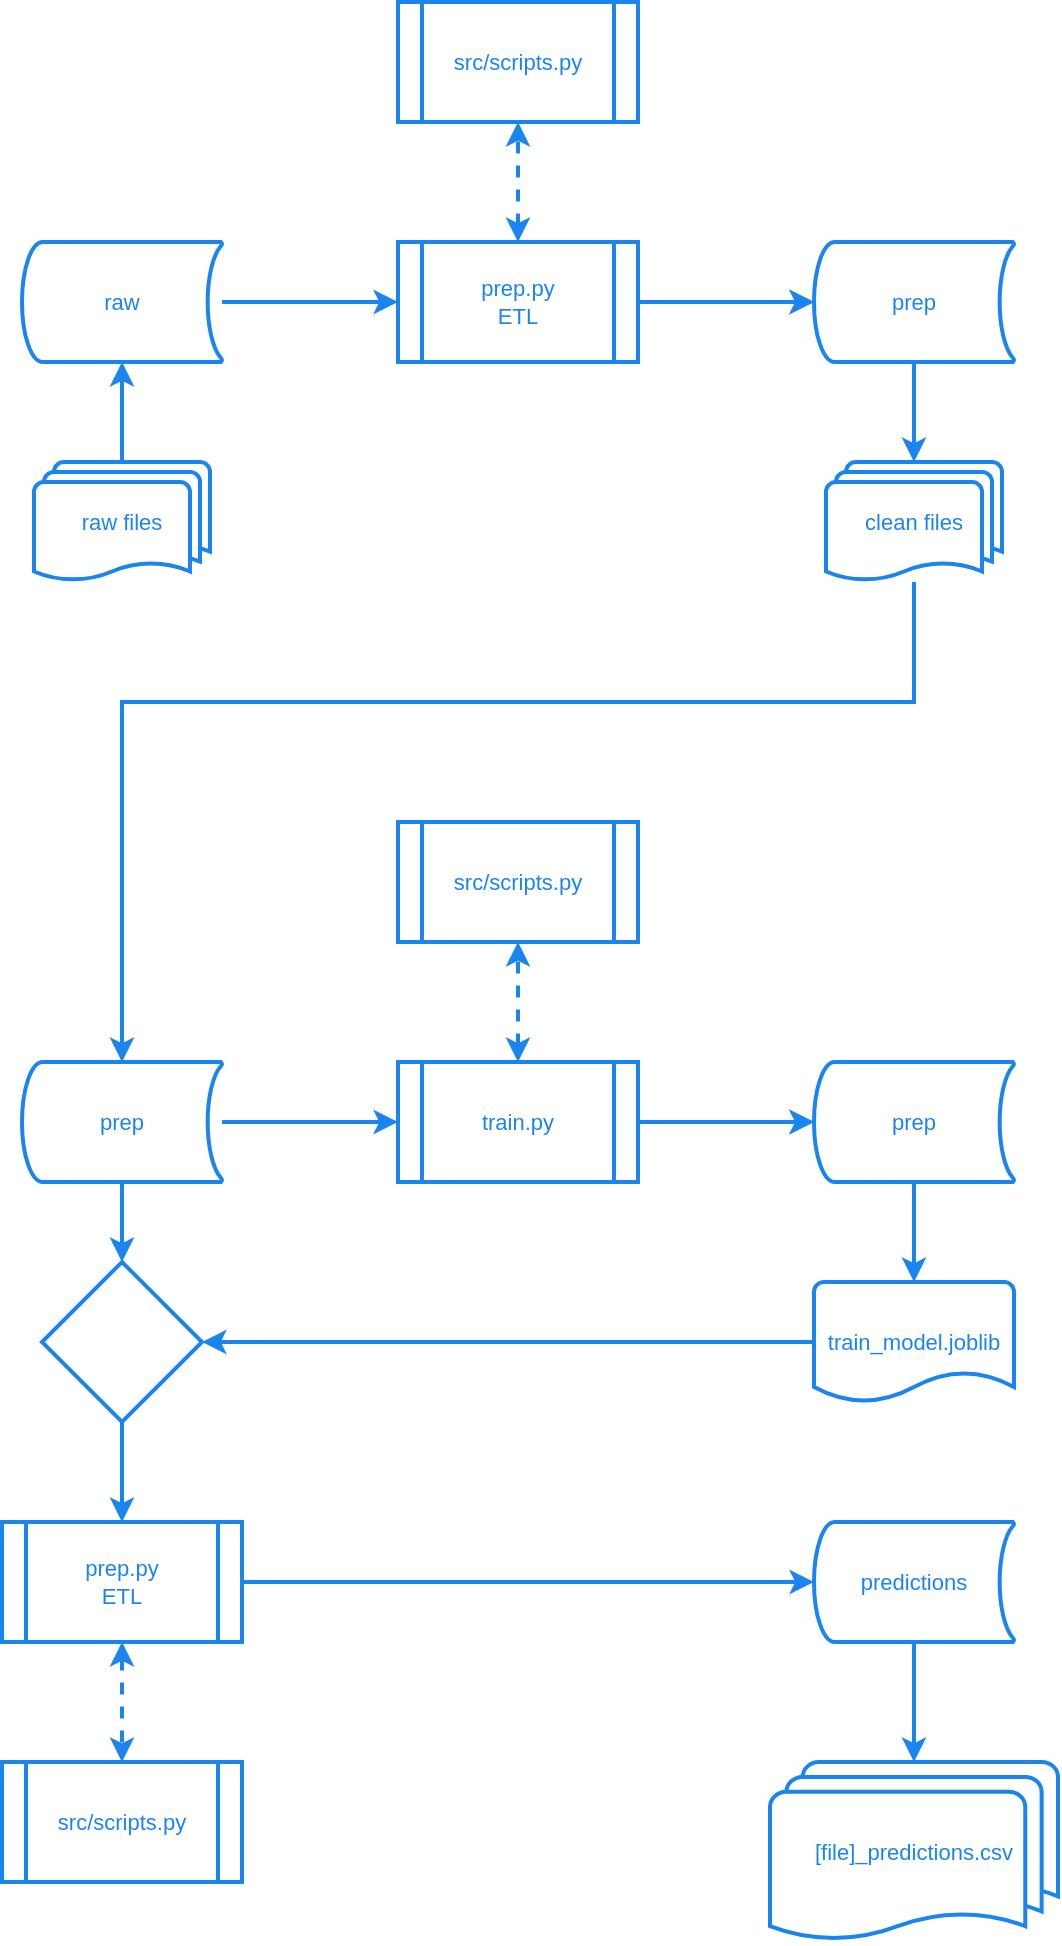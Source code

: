 <mxfile version="23.1.5" type="device">
  <diagram name="Página-1" id="FPsZZBQrPHzei5Uk8WKl">
    <mxGraphModel dx="1434" dy="844" grid="1" gridSize="10" guides="1" tooltips="1" connect="1" arrows="1" fold="1" page="1" pageScale="1" pageWidth="827" pageHeight="1169" math="0" shadow="0">
      <root>
        <mxCell id="0" />
        <mxCell id="1" parent="0" />
        <mxCell id="IT-KUPOSkaaKSR2KjbaR-18" value="prep" style="strokeWidth=2;html=1;shape=mxgraph.flowchart.stored_data;whiteSpace=wrap;container=0;fontSize=11;strokeColor=#1A85F0;fontColor=#1A85F0;" parent="1" vertex="1">
          <mxGeometry x="44" y="590" width="100" height="60" as="geometry" />
        </mxCell>
        <mxCell id="IT-KUPOSkaaKSR2KjbaR-20" value="train.py" style="shape=process;whiteSpace=wrap;html=1;backgroundOutline=1;container=0;fontSize=11;strokeWidth=2;strokeColor=#1A85F0;fontColor=#1A85F0;" parent="1" vertex="1">
          <mxGeometry x="232" y="590" width="120" height="60" as="geometry" />
        </mxCell>
        <mxCell id="IT-KUPOSkaaKSR2KjbaR-21" value="prep" style="strokeWidth=2;html=1;shape=mxgraph.flowchart.stored_data;whiteSpace=wrap;container=0;fontSize=11;strokeColor=#1A85F0;fontColor=#1A85F0;" parent="1" vertex="1">
          <mxGeometry x="440" y="590" width="100" height="60" as="geometry" />
        </mxCell>
        <mxCell id="IT-KUPOSkaaKSR2KjbaR-23" value="" style="endArrow=classic;html=1;rounded=0;fontSize=11;edgeStyle=orthogonalEdgeStyle;strokeWidth=2;strokeColor=#1A85F0;fontColor=#1A85F0;" parent="1" source="IT-KUPOSkaaKSR2KjbaR-8" target="IT-KUPOSkaaKSR2KjbaR-18" edge="1">
          <mxGeometry width="50" height="50" relative="1" as="geometry">
            <mxPoint x="94" y="630" as="sourcePoint" />
            <mxPoint x="440" y="750" as="targetPoint" />
            <Array as="points">
              <mxPoint x="490" y="410" />
              <mxPoint x="94" y="410" />
            </Array>
          </mxGeometry>
        </mxCell>
        <mxCell id="IT-KUPOSkaaKSR2KjbaR-24" value="" style="endArrow=classic;html=1;rounded=0;fontSize=11;strokeWidth=2;strokeColor=#1A85F0;fontColor=#1A85F0;" parent="1" source="IT-KUPOSkaaKSR2KjbaR-18" target="IT-KUPOSkaaKSR2KjbaR-20" edge="1">
          <mxGeometry width="50" height="50" relative="1" as="geometry">
            <mxPoint x="130" y="550" as="sourcePoint" />
            <mxPoint x="180" y="500" as="targetPoint" />
          </mxGeometry>
        </mxCell>
        <mxCell id="IT-KUPOSkaaKSR2KjbaR-19" value="" style="edgeStyle=orthogonalEdgeStyle;rounded=0;orthogonalLoop=1;jettySize=auto;html=1;fontSize=11;strokeWidth=2;strokeColor=#1A85F0;fontColor=#1A85F0;" parent="1" source="IT-KUPOSkaaKSR2KjbaR-20" target="IT-KUPOSkaaKSR2KjbaR-21" edge="1">
          <mxGeometry relative="1" as="geometry" />
        </mxCell>
        <mxCell id="IT-KUPOSkaaKSR2KjbaR-25" value="" style="endArrow=classic;html=1;rounded=0;fontSize=11;strokeWidth=2;strokeColor=#1A85F0;fontColor=#1A85F0;" parent="1" source="IT-KUPOSkaaKSR2KjbaR-20" target="IT-KUPOSkaaKSR2KjbaR-21" edge="1">
          <mxGeometry width="50" height="50" relative="1" as="geometry">
            <mxPoint x="350" y="720" as="sourcePoint" />
            <mxPoint x="400" y="670" as="targetPoint" />
          </mxGeometry>
        </mxCell>
        <mxCell id="IT-KUPOSkaaKSR2KjbaR-26" value="" style="endArrow=classic;html=1;rounded=0;fontSize=11;strokeWidth=2;strokeColor=#1A85F0;fontColor=#1A85F0;" parent="1" source="IT-KUPOSkaaKSR2KjbaR-21" target="IT-KUPOSkaaKSR2KjbaR-31" edge="1">
          <mxGeometry width="50" height="50" relative="1" as="geometry">
            <mxPoint x="300" y="820" as="sourcePoint" />
            <mxPoint x="490" y="630" as="targetPoint" />
          </mxGeometry>
        </mxCell>
        <mxCell id="IT-KUPOSkaaKSR2KjbaR-27" value="src/scripts.py" style="shape=process;whiteSpace=wrap;html=1;backgroundOutline=1;container=0;fontSize=11;strokeWidth=2;strokeColor=#1A85F0;fontColor=#1A85F0;" parent="1" vertex="1">
          <mxGeometry x="232" y="470" width="120" height="60" as="geometry" />
        </mxCell>
        <mxCell id="IT-KUPOSkaaKSR2KjbaR-28" value="" style="endArrow=classic;startArrow=classic;html=1;rounded=0;fontSize=11;dashed=1;strokeWidth=2;strokeColor=#1A85F0;fontColor=#1A85F0;" parent="1" source="IT-KUPOSkaaKSR2KjbaR-20" target="IT-KUPOSkaaKSR2KjbaR-27" edge="1">
          <mxGeometry width="50" height="50" relative="1" as="geometry">
            <mxPoint x="240" y="760" as="sourcePoint" />
            <mxPoint x="290" y="710" as="targetPoint" />
          </mxGeometry>
        </mxCell>
        <mxCell id="IT-KUPOSkaaKSR2KjbaR-31" value="train_model.joblib" style="strokeWidth=2;html=1;shape=mxgraph.flowchart.document2;whiteSpace=wrap;size=0.25;fontSize=11;strokeColor=#1A85F0;fontColor=#1A85F0;" parent="1" vertex="1">
          <mxGeometry x="440" y="700" width="100" height="60" as="geometry" />
        </mxCell>
        <mxCell id="f8EWw45bTdJCkcaQZ4kH-4" value="prep.py&lt;br style=&quot;font-size: 11px;&quot;&gt;ETL" style="shape=process;whiteSpace=wrap;html=1;backgroundOutline=1;fontSize=11;strokeWidth=2;strokeColor=#1A85F0;fontColor=#1A85F0;" vertex="1" parent="1">
          <mxGeometry x="34" y="820" width="120" height="60" as="geometry" />
        </mxCell>
        <mxCell id="f8EWw45bTdJCkcaQZ4kH-5" value="predictions" style="strokeWidth=2;html=1;shape=mxgraph.flowchart.stored_data;whiteSpace=wrap;fontSize=11;strokeColor=#1A85F0;fontColor=#1A85F0;" vertex="1" parent="1">
          <mxGeometry x="440" y="820" width="100" height="60" as="geometry" />
        </mxCell>
        <mxCell id="f8EWw45bTdJCkcaQZ4kH-6" value="[file]_predictions.csv" style="strokeWidth=2;html=1;shape=mxgraph.flowchart.multi-document;whiteSpace=wrap;fontSize=11;strokeColor=#1A85F0;fontColor=#1A85F0;" vertex="1" parent="1">
          <mxGeometry x="418" y="940" width="144" height="90" as="geometry" />
        </mxCell>
        <mxCell id="f8EWw45bTdJCkcaQZ4kH-8" value="" style="endArrow=classic;html=1;rounded=0;fontSize=11;strokeWidth=2;strokeColor=#1A85F0;fontColor=#1A85F0;" edge="1" parent="1" source="f8EWw45bTdJCkcaQZ4kH-16" target="f8EWw45bTdJCkcaQZ4kH-4">
          <mxGeometry width="50" height="50" relative="1" as="geometry">
            <mxPoint x="150" y="980" as="sourcePoint" />
            <mxPoint x="186" y="930" as="targetPoint" />
          </mxGeometry>
        </mxCell>
        <mxCell id="f8EWw45bTdJCkcaQZ4kH-10" value="" style="endArrow=classic;html=1;rounded=0;fontSize=11;strokeWidth=2;strokeColor=#1A85F0;fontColor=#1A85F0;" edge="1" parent="1" source="f8EWw45bTdJCkcaQZ4kH-4" target="f8EWw45bTdJCkcaQZ4kH-5">
          <mxGeometry width="50" height="50" relative="1" as="geometry">
            <mxPoint x="356" y="1030" as="sourcePoint" />
            <mxPoint x="406" y="980" as="targetPoint" />
          </mxGeometry>
        </mxCell>
        <mxCell id="f8EWw45bTdJCkcaQZ4kH-11" value="" style="endArrow=classic;html=1;rounded=0;fontSize=11;strokeWidth=2;strokeColor=#1A85F0;fontColor=#1A85F0;" edge="1" parent="1" source="f8EWw45bTdJCkcaQZ4kH-5" target="f8EWw45bTdJCkcaQZ4kH-6">
          <mxGeometry width="50" height="50" relative="1" as="geometry">
            <mxPoint x="306" y="1130" as="sourcePoint" />
            <mxPoint x="356" y="1080" as="targetPoint" />
          </mxGeometry>
        </mxCell>
        <mxCell id="f8EWw45bTdJCkcaQZ4kH-12" value="src/scripts.py" style="shape=process;whiteSpace=wrap;html=1;backgroundOutline=1;fontSize=11;strokeWidth=2;strokeColor=#1A85F0;fontColor=#1A85F0;" vertex="1" parent="1">
          <mxGeometry x="34" y="940" width="120" height="60" as="geometry" />
        </mxCell>
        <mxCell id="f8EWw45bTdJCkcaQZ4kH-13" value="" style="endArrow=classic;startArrow=classic;html=1;rounded=0;fontSize=11;dashed=1;strokeWidth=2;strokeColor=#1A85F0;fontColor=#1A85F0;" edge="1" parent="1" source="f8EWw45bTdJCkcaQZ4kH-4" target="f8EWw45bTdJCkcaQZ4kH-12">
          <mxGeometry width="50" height="50" relative="1" as="geometry">
            <mxPoint x="246" y="1070" as="sourcePoint" />
            <mxPoint x="296" y="1020" as="targetPoint" />
          </mxGeometry>
        </mxCell>
        <mxCell id="f8EWw45bTdJCkcaQZ4kH-15" value="" style="endArrow=classic;html=1;rounded=0;fontSize=11;entryX=1;entryY=0.5;entryDx=0;entryDy=0;edgeStyle=orthogonalEdgeStyle;strokeWidth=2;strokeColor=#1A85F0;fontColor=#1A85F0;" edge="1" parent="1" source="IT-KUPOSkaaKSR2KjbaR-31" target="f8EWw45bTdJCkcaQZ4kH-16">
          <mxGeometry width="50" height="50" relative="1" as="geometry">
            <mxPoint x="556" y="760" as="sourcePoint" />
            <mxPoint x="160" y="1000" as="targetPoint" />
          </mxGeometry>
        </mxCell>
        <mxCell id="f8EWw45bTdJCkcaQZ4kH-16" value="" style="rhombus;whiteSpace=wrap;html=1;strokeWidth=2;strokeColor=#1A85F0;fontColor=#1A85F0;" vertex="1" parent="1">
          <mxGeometry x="54" y="690" width="80" height="80" as="geometry" />
        </mxCell>
        <mxCell id="f8EWw45bTdJCkcaQZ4kH-18" value="" style="endArrow=classic;html=1;rounded=0;strokeWidth=2;strokeColor=#1A85F0;fontColor=#1A85F0;" edge="1" parent="1" source="IT-KUPOSkaaKSR2KjbaR-18" target="f8EWw45bTdJCkcaQZ4kH-16">
          <mxGeometry width="50" height="50" relative="1" as="geometry">
            <mxPoint x="60" y="770" as="sourcePoint" />
            <mxPoint x="110" y="720" as="targetPoint" />
          </mxGeometry>
        </mxCell>
        <mxCell id="IT-KUPOSkaaKSR2KjbaR-2" value="raw files" style="strokeWidth=2;html=1;shape=mxgraph.flowchart.multi-document;whiteSpace=wrap;fontSize=11;strokeColor=#1A85F0;fontColor=#1A85F0;" parent="1" vertex="1">
          <mxGeometry x="50" y="290" width="88" height="60" as="geometry" />
        </mxCell>
        <mxCell id="IT-KUPOSkaaKSR2KjbaR-3" value="raw" style="strokeWidth=2;html=1;shape=mxgraph.flowchart.stored_data;whiteSpace=wrap;fontSize=11;strokeColor=#1A85F0;fontColor=#1A85F0;" parent="1" vertex="1">
          <mxGeometry x="44" y="180" width="100" height="60" as="geometry" />
        </mxCell>
        <mxCell id="IT-KUPOSkaaKSR2KjbaR-5" value="prep.py&lt;br style=&quot;font-size: 11px;&quot;&gt;ETL" style="shape=process;whiteSpace=wrap;html=1;backgroundOutline=1;fontSize=11;strokeWidth=2;strokeColor=#1A85F0;fontColor=#1A85F0;" parent="1" vertex="1">
          <mxGeometry x="232" y="180" width="120" height="60" as="geometry" />
        </mxCell>
        <mxCell id="IT-KUPOSkaaKSR2KjbaR-7" value="prep" style="strokeWidth=2;html=1;shape=mxgraph.flowchart.stored_data;whiteSpace=wrap;fontSize=11;strokeColor=#1A85F0;fontColor=#1A85F0;" parent="1" vertex="1">
          <mxGeometry x="440" y="180" width="100" height="60" as="geometry" />
        </mxCell>
        <mxCell id="IT-KUPOSkaaKSR2KjbaR-8" value="clean files" style="strokeWidth=2;html=1;shape=mxgraph.flowchart.multi-document;whiteSpace=wrap;fontSize=11;strokeColor=#1A85F0;fontColor=#1A85F0;" parent="1" vertex="1">
          <mxGeometry x="446" y="290" width="88" height="60" as="geometry" />
        </mxCell>
        <mxCell id="IT-KUPOSkaaKSR2KjbaR-9" value="" style="endArrow=classic;html=1;rounded=0;fontSize=11;strokeWidth=2;strokeColor=#1A85F0;fontColor=#1A85F0;" parent="1" source="IT-KUPOSkaaKSR2KjbaR-2" target="IT-KUPOSkaaKSR2KjbaR-3" edge="1">
          <mxGeometry width="50" height="50" relative="1" as="geometry">
            <mxPoint x="390" y="460" as="sourcePoint" />
            <mxPoint x="440" y="410" as="targetPoint" />
          </mxGeometry>
        </mxCell>
        <mxCell id="IT-KUPOSkaaKSR2KjbaR-10" value="" style="endArrow=classic;html=1;rounded=0;fontSize=11;strokeWidth=2;strokeColor=#1A85F0;fontColor=#1A85F0;" parent="1" source="IT-KUPOSkaaKSR2KjbaR-3" target="IT-KUPOSkaaKSR2KjbaR-5" edge="1">
          <mxGeometry width="50" height="50" relative="1" as="geometry">
            <mxPoint x="130" y="210" as="sourcePoint" />
            <mxPoint x="180" y="160" as="targetPoint" />
          </mxGeometry>
        </mxCell>
        <mxCell id="IT-KUPOSkaaKSR2KjbaR-13" value="" style="edgeStyle=orthogonalEdgeStyle;rounded=0;orthogonalLoop=1;jettySize=auto;html=1;fontSize=11;strokeWidth=2;strokeColor=#1A85F0;fontColor=#1A85F0;" parent="1" source="IT-KUPOSkaaKSR2KjbaR-5" target="IT-KUPOSkaaKSR2KjbaR-7" edge="1">
          <mxGeometry relative="1" as="geometry" />
        </mxCell>
        <mxCell id="IT-KUPOSkaaKSR2KjbaR-11" value="" style="endArrow=classic;html=1;rounded=0;fontSize=11;strokeWidth=2;strokeColor=#1A85F0;fontColor=#1A85F0;" parent="1" source="IT-KUPOSkaaKSR2KjbaR-5" target="IT-KUPOSkaaKSR2KjbaR-7" edge="1">
          <mxGeometry width="50" height="50" relative="1" as="geometry">
            <mxPoint x="350" y="380" as="sourcePoint" />
            <mxPoint x="400" y="330" as="targetPoint" />
          </mxGeometry>
        </mxCell>
        <mxCell id="IT-KUPOSkaaKSR2KjbaR-12" value="" style="endArrow=classic;html=1;rounded=0;fontSize=11;strokeWidth=2;strokeColor=#1A85F0;fontColor=#1A85F0;" parent="1" source="IT-KUPOSkaaKSR2KjbaR-7" target="IT-KUPOSkaaKSR2KjbaR-8" edge="1">
          <mxGeometry width="50" height="50" relative="1" as="geometry">
            <mxPoint x="300" y="480" as="sourcePoint" />
            <mxPoint x="350" y="430" as="targetPoint" />
          </mxGeometry>
        </mxCell>
        <mxCell id="IT-KUPOSkaaKSR2KjbaR-15" value="src/scripts.py" style="shape=process;whiteSpace=wrap;html=1;backgroundOutline=1;fontSize=11;strokeWidth=2;strokeColor=#1A85F0;fontColor=#1A85F0;" parent="1" vertex="1">
          <mxGeometry x="232" y="60" width="120" height="60" as="geometry" />
        </mxCell>
        <mxCell id="IT-KUPOSkaaKSR2KjbaR-16" value="" style="endArrow=classic;startArrow=classic;html=1;rounded=0;fontSize=11;dashed=1;strokeWidth=2;strokeColor=#1A85F0;fontColor=#1A85F0;" parent="1" source="IT-KUPOSkaaKSR2KjbaR-5" target="IT-KUPOSkaaKSR2KjbaR-15" edge="1">
          <mxGeometry width="50" height="50" relative="1" as="geometry">
            <mxPoint x="240" y="420" as="sourcePoint" />
            <mxPoint x="290" y="370" as="targetPoint" />
          </mxGeometry>
        </mxCell>
      </root>
    </mxGraphModel>
  </diagram>
</mxfile>
